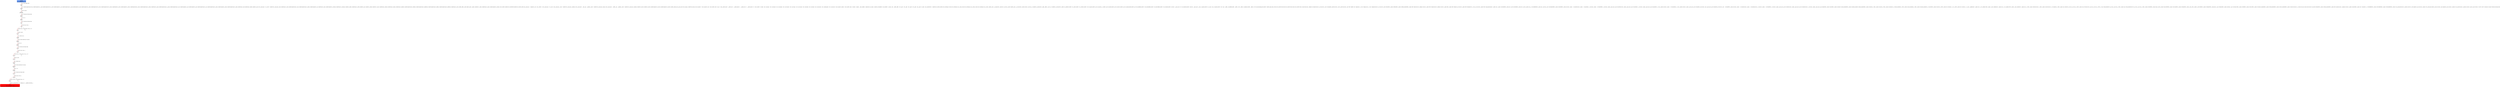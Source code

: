 digraph ARG {
node [style="filled" shape="box" color="white"]
0 [fillcolor="cornflowerblue" label="0 @ N23\nmain entry\nAbstractionState: ABS0: true" id="0"]
1 [label="1 @ N27\nmain\n" id="1"]
2 [label="2 @ N24\nmain\n" id="2"]
3 [label="3 @ N12\nperson entry\n" id="3"]
4 [label="4 @ N13\nperson\n" id="4"]
5 [label="5 @ N1\nM entry\n" id="5"]
6 [label="6 @ N2\nM\n" id="6"]
7 [label="7 @ N3\nM\n" id="7"]
8 [label="8 @ N4\nM\n" id="8"]
10 [label="10 @ N6\nM\n" id="10"]
11 [label="11 @ N0\nM exit\n" id="11"]
12 [label="12 @ N14\nperson\n" id="12"]
13 [label="13 @ N1\nM entry\n" id="13"]
14 [label="14 @ N2\nM\n" id="14"]
15 [label="15 @ N3\nM\n" id="15"]
16 [label="16 @ N4\nM\n" id="16"]
18 [label="18 @ N6\nM\n" id="18"]
19 [label="19 @ N0\nM exit\n" id="19"]
20 [label="20 @ N15\nperson\n" id="20"]
21 [label="21 @ N1\nM entry\n" id="21"]
22 [label="22 @ N2\nM\n" id="22"]
23 [label="23 @ N3\nM\n" id="23"]
25 [label="25 @ N5\nM\n" id="25"]
26 [fillcolor="red" label="26 @ N6\nM\nAbstractionState: ABS1: true
 AutomatonState: AssertionAutomaton: _predefinedState_ERROR" id="26"]
0 -> 1 [color="red" label="Line 0: INIT GLOBAL VARS" id="0 -> 1"]
1 -> 2 [color="red" label="Line 0: typedef unsigned long int size_t; typedef unsigned char __u_char; typedef unsigned short int __u_short; typedef unsigned int __u_int; typedef unsigned long int __u_long; typedef signed char __int8_t; typedef unsigned char __uint8_t; typedef signed short int __int16_t; typedef unsigned short int __uint16_t; typedef signed int __int32_t; typedef unsigned int __uint32_t; typedef signed long int __int64_t; typedef unsigned long int __uint64_t; typedef long int __quad_t; typedef unsigned long int __u_quad_t; typedef unsigned long int __dev_t; typedef unsigned int __uid_t; typedef unsigned int __gid_t; typedef unsigned long int __ino_t; typedef unsigned long int __ino64_t; typedef unsigned int __mode_t; typedef unsigned long int __nlink_t; typedef long int __off_t; typedef long int __off64_t; typedef int __pid_t; struct __anon_type_0 {   int __val[2]; } ; typedef struct __anon_type_0 __fsid_t; typedef long int __clock_t; typedef unsigned long int __rlim_t; typedef unsigned long int __rlim64_t; typedef unsigned int __id_t; typedef long int __time_t; typedef unsigned int __useconds_t; typedef long int __suseconds_t; typedef int __daddr_t; typedef long int __swblk_t; typedef int __key_t; typedef int __clockid_t; typedef void *__timer_t; typedef long int __blksize_t; typedef long int __blkcnt_t; typedef long int __blkcnt64_t; typedef unsigned long int __fsblkcnt_t; typedef unsigned long int __fsblkcnt64_t; typedef unsigned long int __fsfilcnt_t; typedef unsigned long int __fsfilcnt64_t; typedef long int __ssize_t; typedef __off64_t __loff_t; typedef __quad_t *__qaddr_t; typedef char *__caddr_t; typedef long int __intptr_t; typedef unsigned int __socklen_t; struct _IO_FILE ; typedef struct _IO_FILE FILE; typedef struct _IO_FILE __FILE; union __anon_type_1 {   unsigned int __wch;   char __wchb[4]; } ; struct __anon_type_2 {   int __count;   union __anon_type_1 __value; } ; typedef struct __anon_type_2 __mbstate_t; struct __anon_type_3 {   __off_t __pos;   __mbstate_t __state; } ; typedef struct __anon_type_3 _G_fpos_t; struct __anon_type_4 {   __off64_t __pos;   __mbstate_t __state; } ; typedef struct __anon_type_4 _G_fpos64_t; typedef int _G_int16_t; typedef int _G_int32_t; typedef unsigned int _G_uint16_t; typedef unsigned int _G_uint32_t; typedef __builtin_va_list __gnuc_va_list; struct _IO_jump_t ; typedef void _IO_lock_t; struct _IO_marker {   struct _IO_marker *_next;   struct _IO_FILE *_sbuf;   int _pos; } ; enum __codecvt_result {   __codecvt_ok = 0,   __codecvt_partial = 1,   __codecvt_error = 2,   __codecvt_noconv = 3 } ; struct _IO_FILE {   int _flags;   char *_IO_read_ptr;   char *_IO_read_end;   char *_IO_read_base;   char *_IO_write_base;   char *_IO_write_ptr;   char *_IO_write_end;   char *_IO_buf_base;   char *_IO_buf_end;   char *_IO_save_base;   char *_IO_backup_base;   char *_IO_save_end;   struct _IO_marker *_markers;   struct _IO_FILE *_chain;   int _fileno;   int _flags2;   __off_t _old_offset;   unsigned short _cur_column;   signed char _vtable_offset;   char _shortbuf[1];   _IO_lock_t *_lock;   __off64_t _offset;   void *__pad1;   void *__pad2;   void *__pad3;   void *__pad4;   size_t __pad5;   int _mode;   char _unused2[40UL]; } ; typedef struct _IO_FILE _IO_FILE; struct _IO_FILE_plus ; extern struct _IO_FILE_plus _IO_2_1_stdin_; extern struct _IO_FILE_plus _IO_2_1_stdout_; extern struct _IO_FILE_plus _IO_2_1_stderr_; typedef __ssize_t  __io_read_fn(void *__cookie, char *__buf, size_t __nbytes); typedef __ssize_t  __io_write_fn(void *__cookie, const char *__buf, size_t __n); typedef int __io_seek_fn(void *__cookie, __off64_t *__pos, int __w); typedef int __io_close_fn(void *__cookie); int __underflow(_IO_FILE *); int __uflow(_IO_FILE *); int __overflow(_IO_FILE *, int); int _IO_getc(_IO_FILE *__fp); int _IO_putc(int __c, _IO_FILE *__fp); int _IO_feof(_IO_FILE *__fp); int _IO_ferror(_IO_FILE *__fp); int _IO_peekc_locked(_IO_FILE *__fp); void _IO_flockfile(_IO_FILE *); void _IO_funlockfile(_IO_FILE *); int _IO_ftrylockfile(_IO_FILE *); int _IO_vfscanf(_IO_FILE *, const char *, __gnuc_va_list , int *); int _IO_vfprintf(_IO_FILE *, const char *, __gnuc_va_list ); __ssize_t  _IO_padn(_IO_FILE *, int, __ssize_t ); size_t  _IO_sgetn(_IO_FILE *, void *, size_t ); __off64_t  _IO_seekoff(_IO_FILE *, __off64_t , int, int); __off64_t  _IO_seekpos(_IO_FILE *, __off64_t , int); void _IO_free_backup_area(_IO_FILE *); typedef _G_fpos_t fpos_t; extern struct _IO_FILE *stdin; extern struct _IO_FILE *stdout; extern struct _IO_FILE *stderr; int remove(const char *__filename); int rename(const char *__old, const char *__new); int renameat(int __oldfd, const char *__old, int __newfd, const char *__new); FILE * tmpfile(); char * tmpnam(char *__s); char * tmpnam_r(char *__s); char * tempnam(const char *__dir, const char *__pfx); int fclose(FILE *__stream); int fflush(FILE *__stream); int fflush_unlocked(FILE *__stream); FILE * fopen(const char *__filename, const char *__modes); FILE * freopen(const char *__filename, const char *__modes, FILE *__stream); FILE * fdopen(int __fd, const char *__modes); FILE * fmemopen(void *__s, size_t __len, const char *__modes); FILE * open_memstream(char **__bufloc, size_t *__sizeloc); void setbuf(FILE *__stream, char *__buf); int setvbuf(FILE *__stream, char *__buf, int __modes, size_t __n); void setbuffer(FILE *__stream, char *__buf, size_t __size); void setlinebuf(FILE *__stream); int fprintf(FILE *__stream, const char *__format, ...); int printf(const char *__format, ...); int sprintf(char *__s, const char *__format, ...); int vfprintf(FILE *__s, const char *__format, __gnuc_va_list __arg); int vprintf(const char *__format, __gnuc_va_list __arg); int vsprintf(char *__s, const char *__format, __gnuc_va_list __arg); int snprintf(char *__s, size_t __maxlen, const char *__format, ...); int vsnprintf(char *__s, size_t __maxlen, const char *__format, __gnuc_va_list __arg); int vdprintf(int __fd, const char *__fmt, __gnuc_va_list __arg); int dprintf(int __fd, const char *__fmt, ...); int fscanf(FILE *__stream, const char *__format, ...); int scanf(const char *__format, ...); int sscanf(const char *__s, const char *__format, ...); int vfscanf(FILE *__s, const char *__format, __gnuc_va_list __arg); int vscanf(const char *__format, __gnuc_va_list __arg); int vsscanf(const char *__s, const char *__format, __gnuc_va_list __arg); int fgetc(FILE *__stream); int getc(FILE *__stream); int getchar(); int getc_unlocked(FILE *__stream); int getchar_unlocked(); int fgetc_unlocked(FILE *__stream); int fputc(int __c, FILE *__stream); int putc(int __c, FILE *__stream); int putchar(int __c); int fputc_unlocked(int __c, FILE *__stream); int putc_unlocked(int __c, FILE *__stream); int putchar_unlocked(int __c); int getw(FILE *__stream); int putw(int __w, FILE *__stream); char * fgets(char *__s, int __n, FILE *__stream); char * gets(char *__s); __ssize_t  __getdelim(char **__lineptr, size_t *__n, int __delimiter, FILE *__stream); __ssize_t  getdelim(char **__lineptr, size_t *__n, int __delimiter, FILE *__stream); __ssize_t  getline(char **__lineptr, size_t *__n, FILE *__stream); int fputs(const char *__s, FILE *__stream); int puts(const char *__s); int ungetc(int __c, FILE *__stream); size_t  fread(void *__ptr, size_t __size, size_t __n, FILE *__stream); size_t  fwrite(const void *__ptr, size_t __size, size_t __n, FILE *__s); size_t  fread_unlocked(void *__ptr, size_t __size, size_t __n, FILE *__stream); size_t  fwrite_unlocked(const void *__ptr, size_t __size, size_t __n, FILE *__stream); int fseek(FILE *__stream, long int __off, int __whence); long int ftell(FILE *__stream); void rewind(FILE *__stream); int fseeko(FILE *__stream, __off_t __off, int __whence); __off_t  ftello(FILE *__stream); int fgetpos(FILE *__stream, fpos_t *__pos); int fsetpos(FILE *__stream, const fpos_t *__pos); void clearerr(FILE *__stream); int feof(FILE *__stream); int ferror(FILE *__stream); void clearerr_unlocked(FILE *__stream); int feof_unlocked(FILE *__stream); int ferror_unlocked(FILE *__stream); void perror(const char *__s); extern int sys_nerr; extern const const char *sys_errlist[]; int fileno(FILE *__stream); int fileno_unlocked(FILE *__stream); FILE * popen(const char *__command, const char *__modes); int pclose(FILE *__stream); char * ctermid(char *__s); void flockfile(FILE *__stream); int ftrylockfile(FILE *__stream); void funlockfile(FILE *__stream); void __assert_fail(const char *__assertion, const char *__file, unsigned int __line, const char *__function); void __assert_perror_fail(int __errnum, const char *__file, unsigned int __line, const char *__function); void __assert(const char *__assertion, const char *__file, int __line); int Num = 2; void M(); void F(); void person(); int main(); Function start dummy edge" id="1 -> 2"]
2 -> 3 [color="red" label="Line 887: person()" id="2 -> 3"]
3 -> 4 [color="red" label="Line 0: Function start dummy edge" id="3 -> 4"]
4 -> 5 [color="red" label="Line 875: M()" id="4 -> 5"]
5 -> 6 [color="red" label="Line 0: Function start dummy edge" id="5 -> 6"]
6 -> 7 [color="red" label="Line 864: Num = Num - 1;" id="6 -> 7"]
7 -> 8 [color="red" label="Line 865: [Num >= 0]" id="7 -> 8"]
7 -> 9 [label="Line 865: [!(Num >= 0)]" id="7 -> 9"]
8 -> 10 [color="red" label="Line 865: (void)0;" id="8 -> 10"]
10 -> 11 [color="red" label="Line 0: default return" id="10 -> 11"]
11 -> 12 [color="red" label="Line 875: Return edge from M to person" id="11 -> 12"]
12 -> 13 [color="red" label="Line 876: M()" id="12 -> 13"]
13 -> 14 [color="red" label="Line 0: Function start dummy edge" id="13 -> 14"]
14 -> 15 [color="red" label="Line 864: Num = Num - 1;" id="14 -> 15"]
15 -> 16 [color="red" label="Line 865: [Num >= 0]" id="15 -> 16"]
15 -> 17 [label="Line 865: [!(Num >= 0)]" id="15 -> 17"]
16 -> 18 [color="red" label="Line 865: (void)0;" id="16 -> 18"]
18 -> 19 [color="red" label="Line 0: default return" id="18 -> 19"]
19 -> 20 [color="red" label="Line 876: Return edge from M to person" id="19 -> 20"]
20 -> 21 [color="red" label="Line 877: M()" id="20 -> 21"]
21 -> 22 [color="red" label="Line 0: Function start dummy edge" id="21 -> 22"]
22 -> 23 [color="red" label="Line 864: Num = Num - 1;" id="22 -> 23"]
23 -> 24 [label="Line 865: [Num >= 0]" id="23 -> 24"]
23 -> 25 [color="red" label="Line 865: [!(Num >= 0)]" id="23 -> 25"]
25 -> 26 [color="red" label="Line 865: __assert_fail('Num >= 0', 'tf/behavior.c', 9, '__PRETTY_FUNCTION__');" id="25 -> 26"]
}
